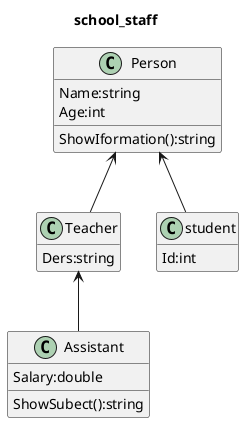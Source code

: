 @startuml Inhertance
title school_staff
class Person{
    Name:string
    Age:int
    ShowIformation():string
}
class Teacher{
    Ders:string
}
class student{
    Id:int
}
class Assistant{
    Salary:double
    ShowSubect():string
}
Teacher -up-> Person
student -up-> Person
Assistant-up->Teacher
hide empty members
@enduml